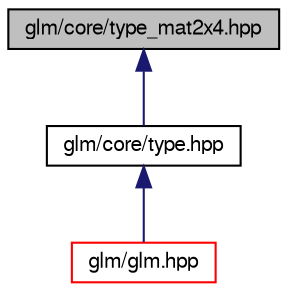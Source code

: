 digraph "glm/core/type_mat2x4.hpp"
{
  edge [fontname="FreeSans",fontsize="10",labelfontname="FreeSans",labelfontsize="10"];
  node [fontname="FreeSans",fontsize="10",shape=record];
  Node1 [label="glm/core/type_mat2x4.hpp",height=0.2,width=0.4,color="black", fillcolor="grey75", style="filled" fontcolor="black"];
  Node1 -> Node2 [dir="back",color="midnightblue",fontsize="10",style="solid",fontname="FreeSans"];
  Node2 [label="glm/core/type.hpp",height=0.2,width=0.4,color="black", fillcolor="white", style="filled",URL="$da/d72/type_8hpp.html"];
  Node2 -> Node3 [dir="back",color="midnightblue",fontsize="10",style="solid",fontname="FreeSans"];
  Node3 [label="glm/glm.hpp",height=0.2,width=0.4,color="red", fillcolor="white", style="filled",URL="$da/d21/glm_8hpp.html"];
}
